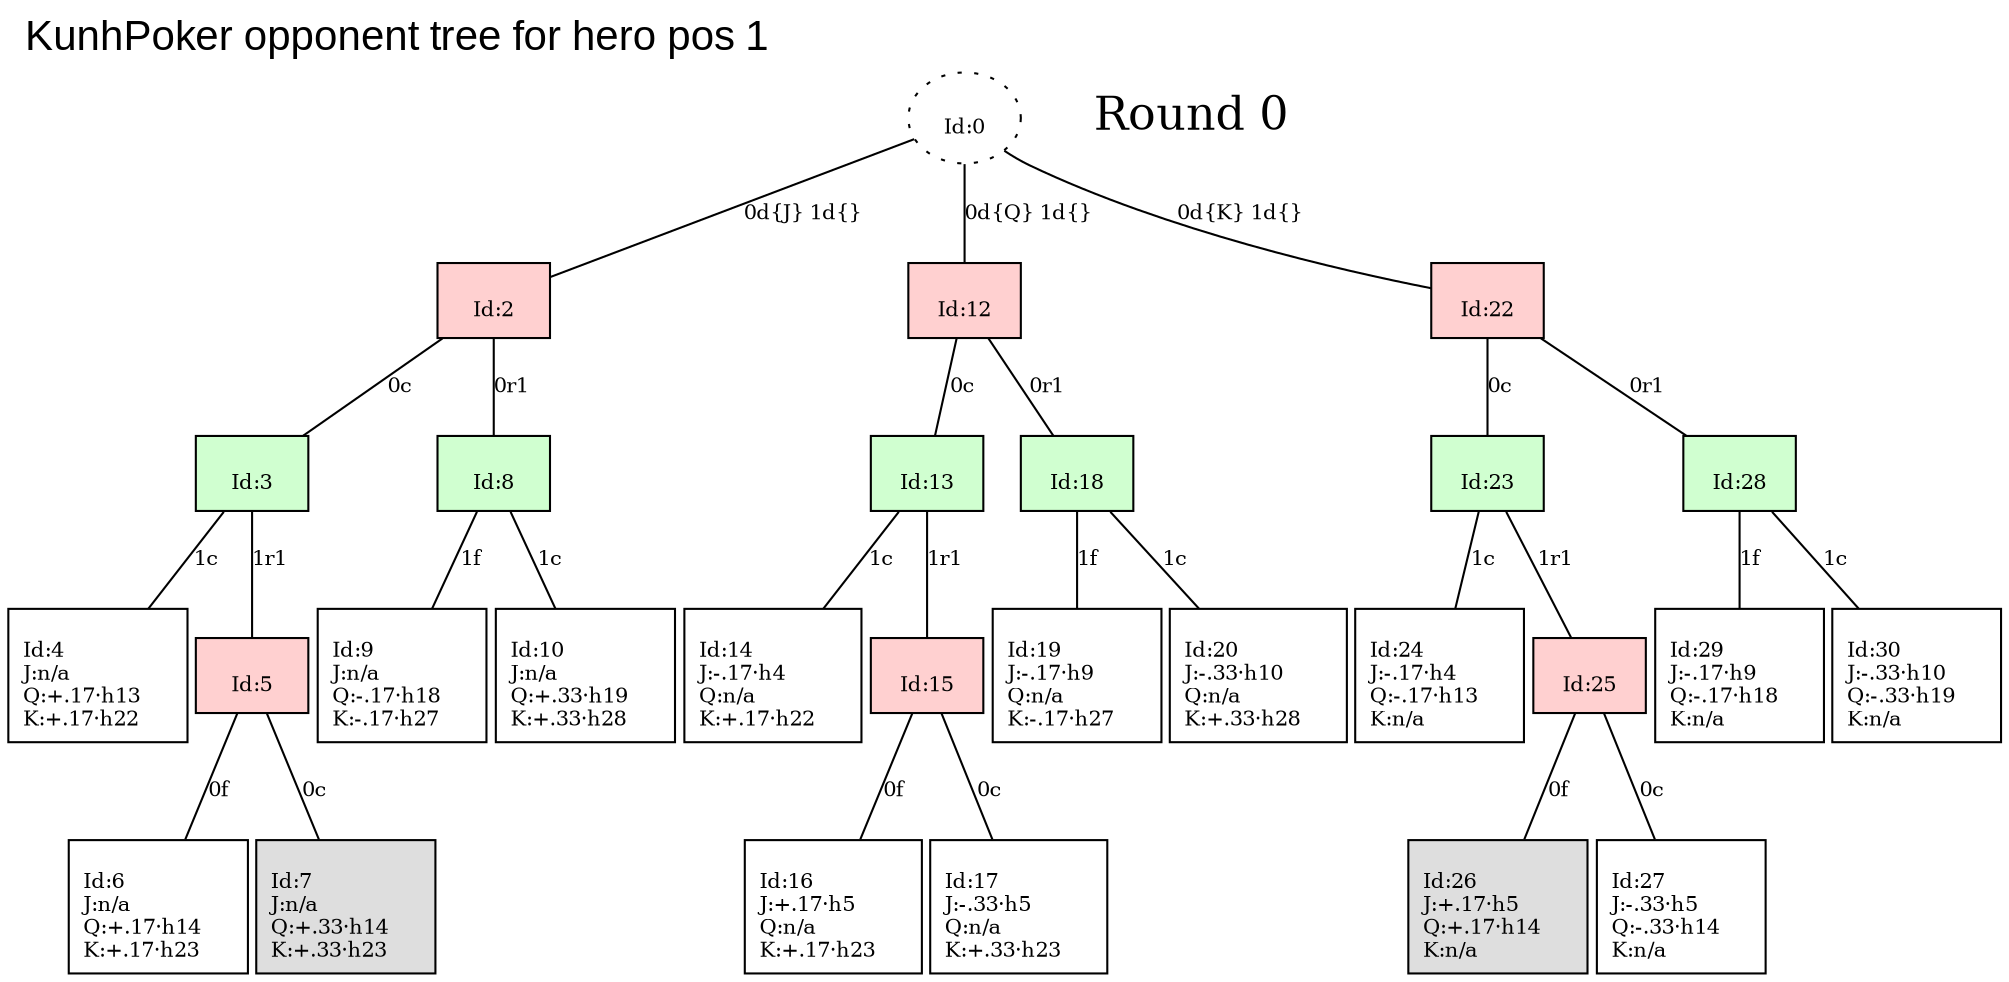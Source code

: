 digraph G {
graph [labeljust="l" labelloc="t" fontsize="20" nodesep="0.05" fontname="arial" label="KunhPoker opponent tree for hero pos 1" ];
node[fontsize="10" ];
edge[arrowhead="none" fontsize="10" ];
"n4"[label=<<BR ALIGN="LEFT"/>Id:4<BR ALIGN="LEFT"/>J:n/a     <BR ALIGN="LEFT"/>Q:+.17·h13     <BR ALIGN="LEFT"/>K:+.17·h22     <BR ALIGN="LEFT"/>> fillcolor="#FFFFFF" style="filled" shape="box" margin="0.1,0.05" ];
"n3" -> "n4"[label="1c" ];
"n6"[label=<<BR ALIGN="LEFT"/>Id:6<BR ALIGN="LEFT"/>J:n/a     <BR ALIGN="LEFT"/>Q:+.17·h14     <BR ALIGN="LEFT"/>K:+.17·h23     <BR ALIGN="LEFT"/>> fillcolor="#FFFFFF" style="filled" shape="box" margin="0.1,0.05" ];
"n5" -> "n6"[label="0f" ];
"n7"[label=<<BR ALIGN="LEFT"/>Id:7<BR ALIGN="LEFT"/>J:n/a     <BR ALIGN="LEFT"/>Q:+.33·h14     <BR ALIGN="LEFT"/>K:+.33·h23     <BR ALIGN="LEFT"/>> fillcolor="#DEDEDE" style="filled" shape="box" margin="0.1,0.05" ];
"n5" -> "n7"[label="0c" ];
"n5"[label=<<BR ALIGN="LEFT"/>Id:5<BR ALIGN="LEFT"/>> fillcolor="#FFD0D0" style="filled" shape="box" margin="0.1,0.05" ];
"n3" -> "n5"[label="1r1" ];
"n3"[label=<<BR ALIGN="LEFT"/>Id:3<BR ALIGN="LEFT"/>> fillcolor="#D0FFD0" style="filled" shape="box" margin="0.1,0.05" ];
"n2" -> "n3"[label="0c" ];
"n9"[label=<<BR ALIGN="LEFT"/>Id:9<BR ALIGN="LEFT"/>J:n/a     <BR ALIGN="LEFT"/>Q:-.17·h18     <BR ALIGN="LEFT"/>K:-.17·h27     <BR ALIGN="LEFT"/>> fillcolor="#FFFFFF" style="filled" shape="box" margin="0.1,0.05" ];
"n8" -> "n9"[label="1f" ];
"n10"[label=<<BR ALIGN="LEFT"/>Id:10<BR ALIGN="LEFT"/>J:n/a     <BR ALIGN="LEFT"/>Q:+.33·h19     <BR ALIGN="LEFT"/>K:+.33·h28     <BR ALIGN="LEFT"/>> fillcolor="#FFFFFF" style="filled" shape="box" margin="0.1,0.05" ];
"n8" -> "n10"[label="1c" ];
"n8"[label=<<BR ALIGN="LEFT"/>Id:8<BR ALIGN="LEFT"/>> fillcolor="#D0FFD0" style="filled" shape="box" margin="0.1,0.05" ];
"n2" -> "n8"[label="0r1" ];
"n2"[label=<<BR ALIGN="LEFT"/>Id:2<BR ALIGN="LEFT"/>> fillcolor="#FFD0D0" style="filled" shape="box" margin="0.1,0.05" ];
"n0" -> "n2"[label="0d{J} 1d{}" ];
"n14"[label=<<BR ALIGN="LEFT"/>Id:14<BR ALIGN="LEFT"/>J:-.17·h4     <BR ALIGN="LEFT"/>Q:n/a     <BR ALIGN="LEFT"/>K:+.17·h22     <BR ALIGN="LEFT"/>> fillcolor="#FFFFFF" style="filled" shape="box" margin="0.1,0.05" ];
"n13" -> "n14"[label="1c" ];
"n16"[label=<<BR ALIGN="LEFT"/>Id:16<BR ALIGN="LEFT"/>J:+.17·h5     <BR ALIGN="LEFT"/>Q:n/a     <BR ALIGN="LEFT"/>K:+.17·h23     <BR ALIGN="LEFT"/>> fillcolor="#FFFFFF" style="filled" shape="box" margin="0.1,0.05" ];
"n15" -> "n16"[label="0f" ];
"n17"[label=<<BR ALIGN="LEFT"/>Id:17<BR ALIGN="LEFT"/>J:-.33·h5     <BR ALIGN="LEFT"/>Q:n/a     <BR ALIGN="LEFT"/>K:+.33·h23     <BR ALIGN="LEFT"/>> fillcolor="#FFFFFF" style="filled" shape="box" margin="0.1,0.05" ];
"n15" -> "n17"[label="0c" ];
"n15"[label=<<BR ALIGN="LEFT"/>Id:15<BR ALIGN="LEFT"/>> fillcolor="#FFD0D0" style="filled" shape="box" margin="0.1,0.05" ];
"n13" -> "n15"[label="1r1" ];
"n13"[label=<<BR ALIGN="LEFT"/>Id:13<BR ALIGN="LEFT"/>> fillcolor="#D0FFD0" style="filled" shape="box" margin="0.1,0.05" ];
"n12" -> "n13"[label="0c" ];
"n19"[label=<<BR ALIGN="LEFT"/>Id:19<BR ALIGN="LEFT"/>J:-.17·h9     <BR ALIGN="LEFT"/>Q:n/a     <BR ALIGN="LEFT"/>K:-.17·h27     <BR ALIGN="LEFT"/>> fillcolor="#FFFFFF" style="filled" shape="box" margin="0.1,0.05" ];
"n18" -> "n19"[label="1f" ];
"n20"[label=<<BR ALIGN="LEFT"/>Id:20<BR ALIGN="LEFT"/>J:-.33·h10     <BR ALIGN="LEFT"/>Q:n/a     <BR ALIGN="LEFT"/>K:+.33·h28     <BR ALIGN="LEFT"/>> fillcolor="#FFFFFF" style="filled" shape="box" margin="0.1,0.05" ];
"n18" -> "n20"[label="1c" ];
"n18"[label=<<BR ALIGN="LEFT"/>Id:18<BR ALIGN="LEFT"/>> fillcolor="#D0FFD0" style="filled" shape="box" margin="0.1,0.05" ];
"n12" -> "n18"[label="0r1" ];
"n12"[label=<<BR ALIGN="LEFT"/>Id:12<BR ALIGN="LEFT"/>> fillcolor="#FFD0D0" style="filled" shape="box" margin="0.1,0.05" ];
"n0" -> "n12"[label="0d{Q} 1d{}" ];
"n24"[label=<<BR ALIGN="LEFT"/>Id:24<BR ALIGN="LEFT"/>J:-.17·h4     <BR ALIGN="LEFT"/>Q:-.17·h13     <BR ALIGN="LEFT"/>K:n/a     <BR ALIGN="LEFT"/>> fillcolor="#FFFFFF" style="filled" shape="box" margin="0.1,0.05" ];
"n23" -> "n24"[label="1c" ];
"n26"[label=<<BR ALIGN="LEFT"/>Id:26<BR ALIGN="LEFT"/>J:+.17·h5     <BR ALIGN="LEFT"/>Q:+.17·h14     <BR ALIGN="LEFT"/>K:n/a     <BR ALIGN="LEFT"/>> fillcolor="#DEDEDE" style="filled" shape="box" margin="0.1,0.05" ];
"n25" -> "n26"[label="0f" ];
"n27"[label=<<BR ALIGN="LEFT"/>Id:27<BR ALIGN="LEFT"/>J:-.33·h5     <BR ALIGN="LEFT"/>Q:-.33·h14     <BR ALIGN="LEFT"/>K:n/a     <BR ALIGN="LEFT"/>> fillcolor="#FFFFFF" style="filled" shape="box" margin="0.1,0.05" ];
"n25" -> "n27"[label="0c" ];
"n25"[label=<<BR ALIGN="LEFT"/>Id:25<BR ALIGN="LEFT"/>> fillcolor="#FFD0D0" style="filled" shape="box" margin="0.1,0.05" ];
"n23" -> "n25"[label="1r1" ];
"n23"[label=<<BR ALIGN="LEFT"/>Id:23<BR ALIGN="LEFT"/>> fillcolor="#D0FFD0" style="filled" shape="box" margin="0.1,0.05" ];
"n22" -> "n23"[label="0c" ];
"n29"[label=<<BR ALIGN="LEFT"/>Id:29<BR ALIGN="LEFT"/>J:-.17·h9     <BR ALIGN="LEFT"/>Q:-.17·h18     <BR ALIGN="LEFT"/>K:n/a     <BR ALIGN="LEFT"/>> fillcolor="#FFFFFF" style="filled" shape="box" margin="0.1,0.05" ];
"n28" -> "n29"[label="1f" ];
"n30"[label=<<BR ALIGN="LEFT"/>Id:30<BR ALIGN="LEFT"/>J:-.33·h10     <BR ALIGN="LEFT"/>Q:-.33·h19     <BR ALIGN="LEFT"/>K:n/a     <BR ALIGN="LEFT"/>> fillcolor="#FFFFFF" style="filled" shape="box" margin="0.1,0.05" ];
"n28" -> "n30"[label="1c" ];
"n28"[label=<<BR ALIGN="LEFT"/>Id:28<BR ALIGN="LEFT"/>> fillcolor="#D0FFD0" style="filled" shape="box" margin="0.1,0.05" ];
"n22" -> "n28"[label="0r1" ];
"n22"[label=<<BR ALIGN="LEFT"/>Id:22<BR ALIGN="LEFT"/>> fillcolor="#FFD0D0" style="filled" shape="box" margin="0.1,0.05" ];
"n0" -> "n22"[label="0d{K} 1d{}" ];
{rank=same; round0;
"n0"[label=<<BR ALIGN="LEFT"/>Id:0<BR ALIGN="LEFT"/>> fillcolor="#FFFFFF" style="filled, dotted" shape="ellipse" margin="0.1,0.05" ];
}
{
"round0"[fontsize="22" style="bold" peripheries="0" label="Round 0" ];
}
}
